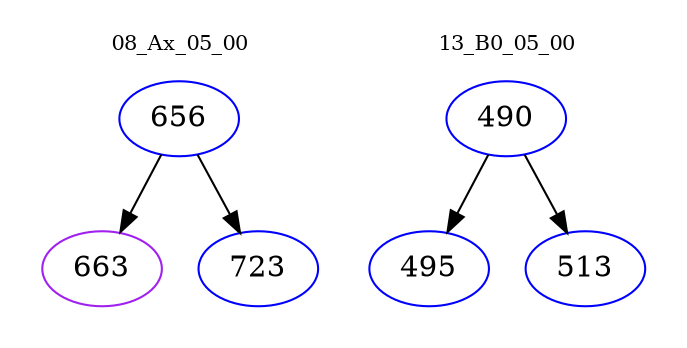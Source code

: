digraph{
subgraph cluster_0 {
color = white
label = "08_Ax_05_00";
fontsize=10;
T0_656 [label="656", color="blue"]
T0_656 -> T0_663 [color="black"]
T0_663 [label="663", color="purple"]
T0_656 -> T0_723 [color="black"]
T0_723 [label="723", color="blue"]
}
subgraph cluster_1 {
color = white
label = "13_B0_05_00";
fontsize=10;
T1_490 [label="490", color="blue"]
T1_490 -> T1_495 [color="black"]
T1_495 [label="495", color="blue"]
T1_490 -> T1_513 [color="black"]
T1_513 [label="513", color="blue"]
}
}
